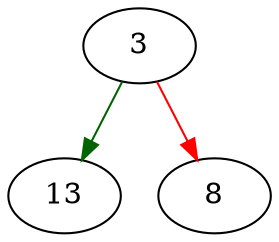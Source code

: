 strict digraph "xstrxfrm" {
	// Node definitions.
	3 [entry=true];
	13;
	8;

	// Edge definitions.
	3 -> 13 [
		color=darkgreen
		cond=true
	];
	3 -> 8 [
		color=red
		cond=false
	];
}